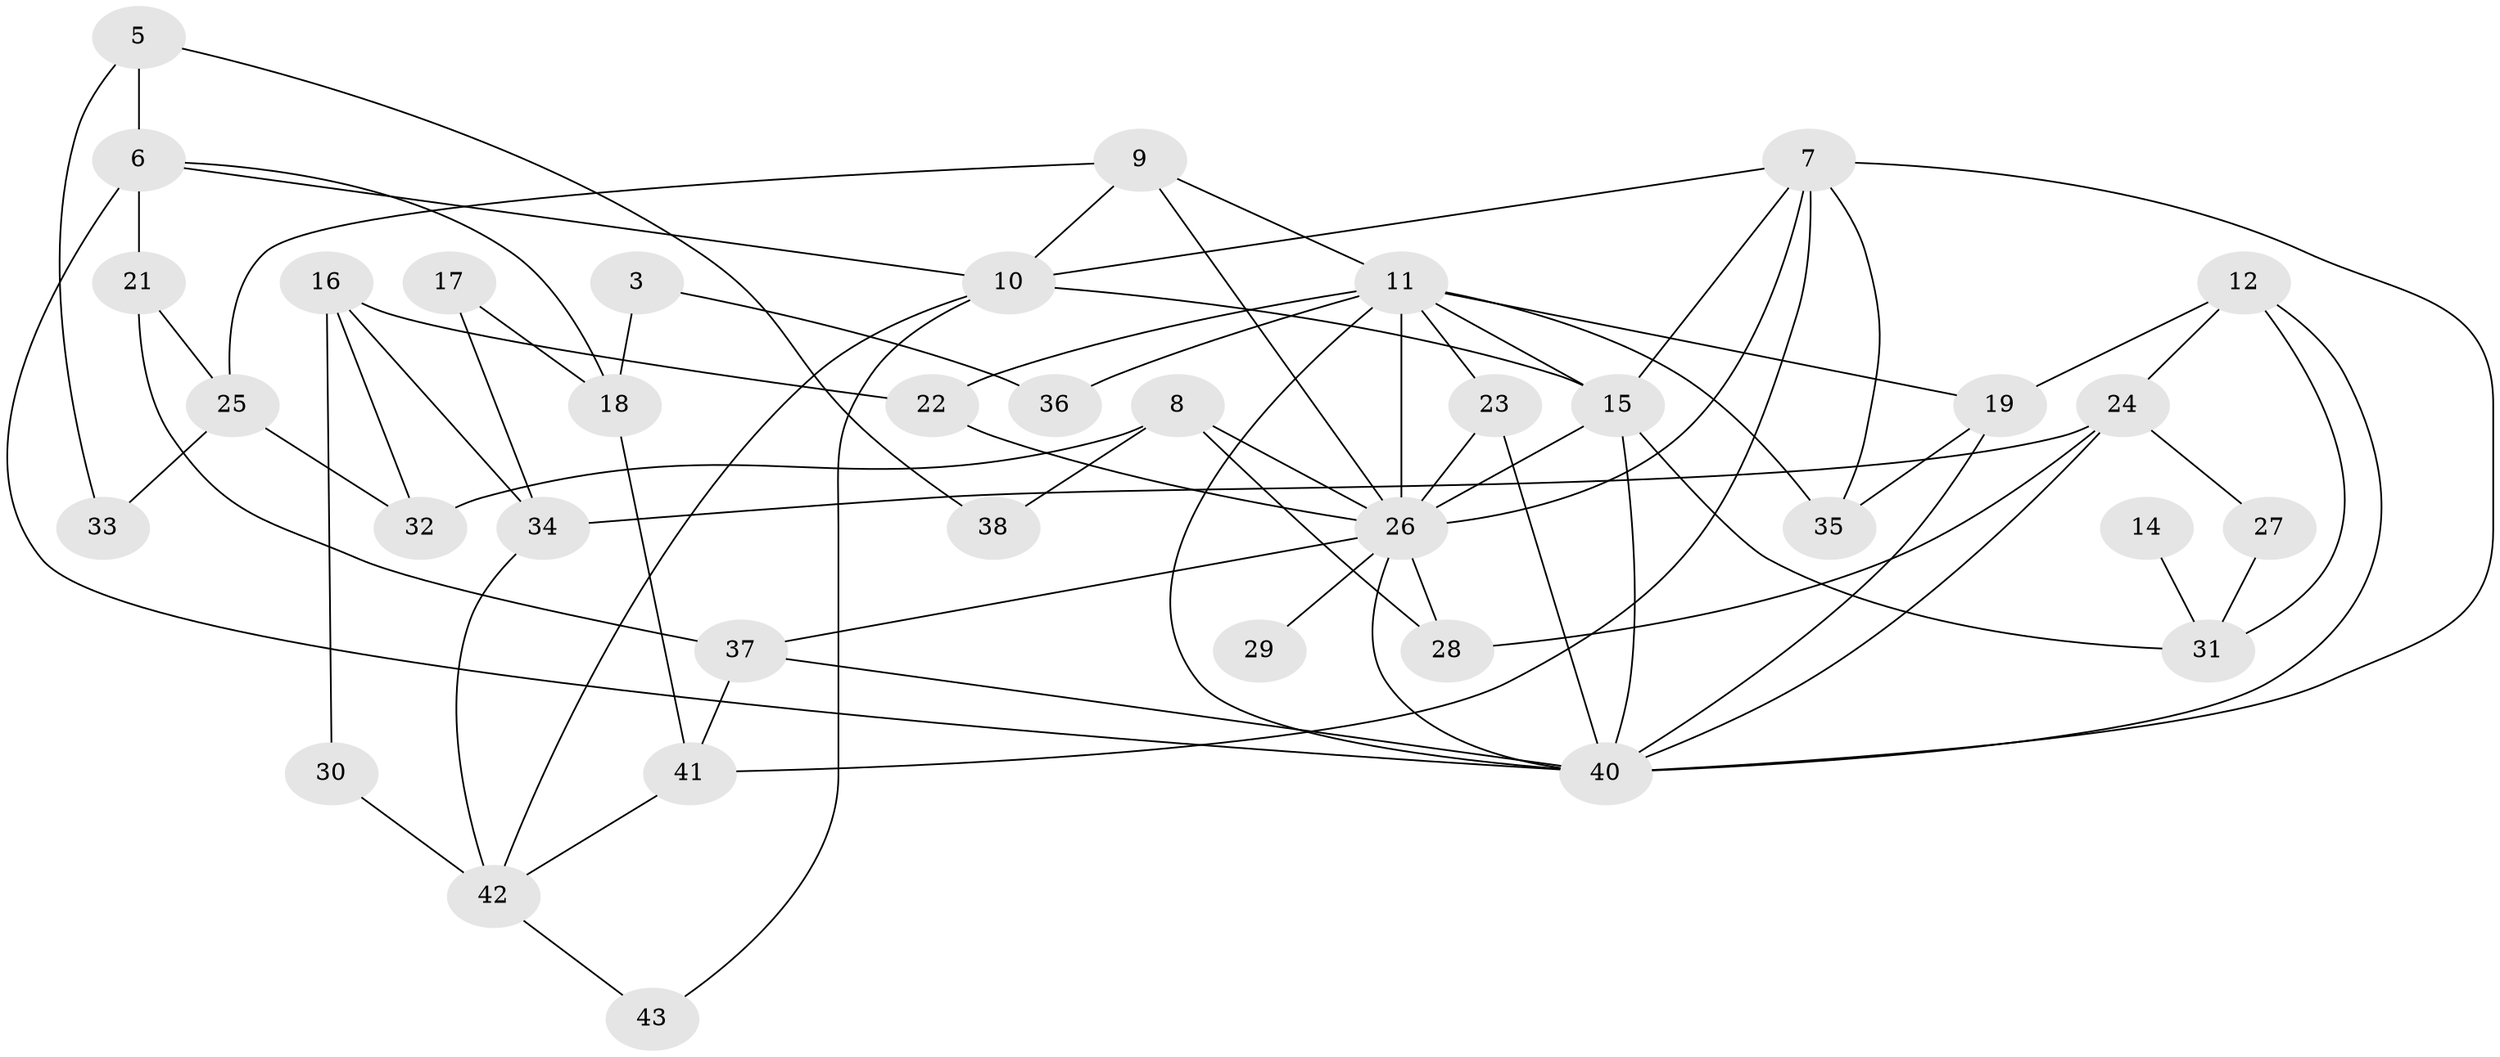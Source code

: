 // original degree distribution, {3: 0.18823529411764706, 2: 0.2235294117647059, 4: 0.11764705882352941, 1: 0.2235294117647059, 7: 0.023529411764705882, 0: 0.047058823529411764, 6: 0.047058823529411764, 5: 0.09411764705882353, 8: 0.023529411764705882, 9: 0.011764705882352941}
// Generated by graph-tools (version 1.1) at 2025/00/03/09/25 03:00:46]
// undirected, 37 vertices, 73 edges
graph export_dot {
graph [start="1"]
  node [color=gray90,style=filled];
  3;
  5;
  6;
  7;
  8;
  9;
  10;
  11;
  12;
  14;
  15;
  16;
  17;
  18;
  19;
  21;
  22;
  23;
  24;
  25;
  26;
  27;
  28;
  29;
  30;
  31;
  32;
  33;
  34;
  35;
  36;
  37;
  38;
  40;
  41;
  42;
  43;
  3 -- 18 [weight=1.0];
  3 -- 36 [weight=1.0];
  5 -- 6 [weight=1.0];
  5 -- 33 [weight=1.0];
  5 -- 38 [weight=1.0];
  6 -- 10 [weight=1.0];
  6 -- 18 [weight=1.0];
  6 -- 21 [weight=1.0];
  6 -- 40 [weight=2.0];
  7 -- 10 [weight=1.0];
  7 -- 15 [weight=1.0];
  7 -- 26 [weight=1.0];
  7 -- 35 [weight=1.0];
  7 -- 40 [weight=1.0];
  7 -- 41 [weight=1.0];
  8 -- 26 [weight=1.0];
  8 -- 28 [weight=2.0];
  8 -- 32 [weight=1.0];
  8 -- 38 [weight=1.0];
  9 -- 10 [weight=1.0];
  9 -- 11 [weight=1.0];
  9 -- 25 [weight=1.0];
  9 -- 26 [weight=1.0];
  10 -- 15 [weight=1.0];
  10 -- 42 [weight=1.0];
  10 -- 43 [weight=1.0];
  11 -- 15 [weight=1.0];
  11 -- 19 [weight=2.0];
  11 -- 22 [weight=1.0];
  11 -- 23 [weight=1.0];
  11 -- 26 [weight=4.0];
  11 -- 35 [weight=1.0];
  11 -- 36 [weight=1.0];
  11 -- 40 [weight=1.0];
  12 -- 19 [weight=1.0];
  12 -- 24 [weight=1.0];
  12 -- 31 [weight=1.0];
  12 -- 40 [weight=1.0];
  14 -- 31 [weight=1.0];
  15 -- 26 [weight=1.0];
  15 -- 31 [weight=1.0];
  15 -- 40 [weight=1.0];
  16 -- 22 [weight=1.0];
  16 -- 30 [weight=1.0];
  16 -- 32 [weight=1.0];
  16 -- 34 [weight=1.0];
  17 -- 18 [weight=1.0];
  17 -- 34 [weight=1.0];
  18 -- 41 [weight=1.0];
  19 -- 35 [weight=1.0];
  19 -- 40 [weight=1.0];
  21 -- 25 [weight=1.0];
  21 -- 37 [weight=1.0];
  22 -- 26 [weight=1.0];
  23 -- 26 [weight=1.0];
  23 -- 40 [weight=2.0];
  24 -- 27 [weight=1.0];
  24 -- 28 [weight=1.0];
  24 -- 34 [weight=1.0];
  24 -- 40 [weight=2.0];
  25 -- 32 [weight=1.0];
  25 -- 33 [weight=1.0];
  26 -- 28 [weight=1.0];
  26 -- 29 [weight=1.0];
  26 -- 37 [weight=1.0];
  26 -- 40 [weight=1.0];
  27 -- 31 [weight=1.0];
  30 -- 42 [weight=1.0];
  34 -- 42 [weight=1.0];
  37 -- 40 [weight=1.0];
  37 -- 41 [weight=1.0];
  41 -- 42 [weight=1.0];
  42 -- 43 [weight=1.0];
}
